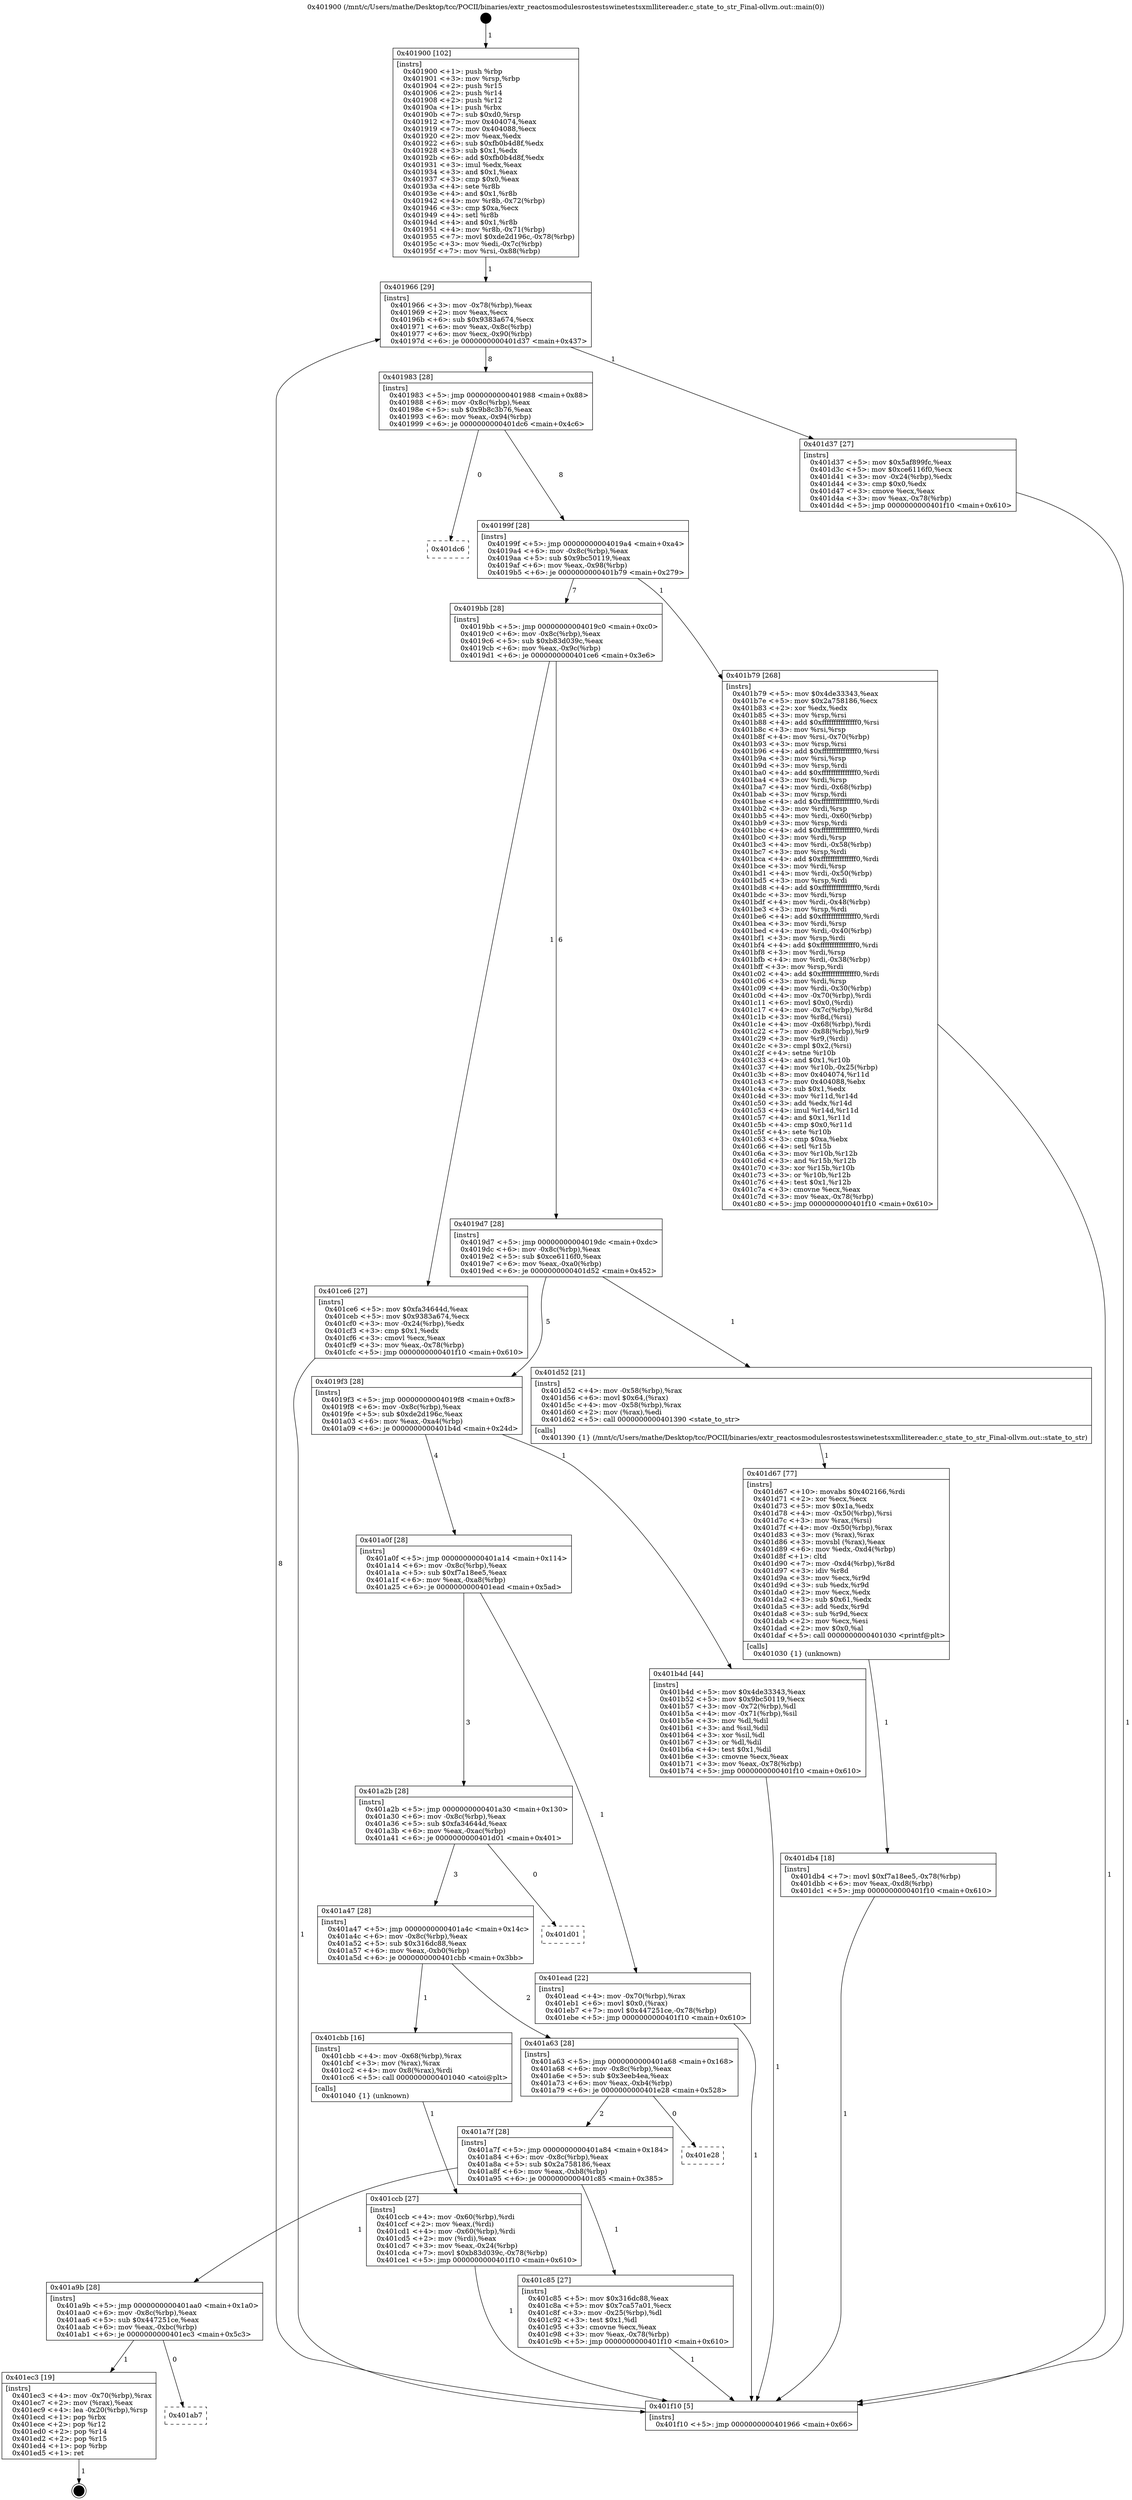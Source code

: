 digraph "0x401900" {
  label = "0x401900 (/mnt/c/Users/mathe/Desktop/tcc/POCII/binaries/extr_reactosmodulesrostestswinetestsxmllitereader.c_state_to_str_Final-ollvm.out::main(0))"
  labelloc = "t"
  node[shape=record]

  Entry [label="",width=0.3,height=0.3,shape=circle,fillcolor=black,style=filled]
  "0x401966" [label="{
     0x401966 [29]\l
     | [instrs]\l
     &nbsp;&nbsp;0x401966 \<+3\>: mov -0x78(%rbp),%eax\l
     &nbsp;&nbsp;0x401969 \<+2\>: mov %eax,%ecx\l
     &nbsp;&nbsp;0x40196b \<+6\>: sub $0x9383a674,%ecx\l
     &nbsp;&nbsp;0x401971 \<+6\>: mov %eax,-0x8c(%rbp)\l
     &nbsp;&nbsp;0x401977 \<+6\>: mov %ecx,-0x90(%rbp)\l
     &nbsp;&nbsp;0x40197d \<+6\>: je 0000000000401d37 \<main+0x437\>\l
  }"]
  "0x401d37" [label="{
     0x401d37 [27]\l
     | [instrs]\l
     &nbsp;&nbsp;0x401d37 \<+5\>: mov $0x5af899fc,%eax\l
     &nbsp;&nbsp;0x401d3c \<+5\>: mov $0xce6116f0,%ecx\l
     &nbsp;&nbsp;0x401d41 \<+3\>: mov -0x24(%rbp),%edx\l
     &nbsp;&nbsp;0x401d44 \<+3\>: cmp $0x0,%edx\l
     &nbsp;&nbsp;0x401d47 \<+3\>: cmove %ecx,%eax\l
     &nbsp;&nbsp;0x401d4a \<+3\>: mov %eax,-0x78(%rbp)\l
     &nbsp;&nbsp;0x401d4d \<+5\>: jmp 0000000000401f10 \<main+0x610\>\l
  }"]
  "0x401983" [label="{
     0x401983 [28]\l
     | [instrs]\l
     &nbsp;&nbsp;0x401983 \<+5\>: jmp 0000000000401988 \<main+0x88\>\l
     &nbsp;&nbsp;0x401988 \<+6\>: mov -0x8c(%rbp),%eax\l
     &nbsp;&nbsp;0x40198e \<+5\>: sub $0x9b8c3b76,%eax\l
     &nbsp;&nbsp;0x401993 \<+6\>: mov %eax,-0x94(%rbp)\l
     &nbsp;&nbsp;0x401999 \<+6\>: je 0000000000401dc6 \<main+0x4c6\>\l
  }"]
  Exit [label="",width=0.3,height=0.3,shape=circle,fillcolor=black,style=filled,peripheries=2]
  "0x401dc6" [label="{
     0x401dc6\l
  }", style=dashed]
  "0x40199f" [label="{
     0x40199f [28]\l
     | [instrs]\l
     &nbsp;&nbsp;0x40199f \<+5\>: jmp 00000000004019a4 \<main+0xa4\>\l
     &nbsp;&nbsp;0x4019a4 \<+6\>: mov -0x8c(%rbp),%eax\l
     &nbsp;&nbsp;0x4019aa \<+5\>: sub $0x9bc50119,%eax\l
     &nbsp;&nbsp;0x4019af \<+6\>: mov %eax,-0x98(%rbp)\l
     &nbsp;&nbsp;0x4019b5 \<+6\>: je 0000000000401b79 \<main+0x279\>\l
  }"]
  "0x401ab7" [label="{
     0x401ab7\l
  }", style=dashed]
  "0x401b79" [label="{
     0x401b79 [268]\l
     | [instrs]\l
     &nbsp;&nbsp;0x401b79 \<+5\>: mov $0x4de33343,%eax\l
     &nbsp;&nbsp;0x401b7e \<+5\>: mov $0x2a758186,%ecx\l
     &nbsp;&nbsp;0x401b83 \<+2\>: xor %edx,%edx\l
     &nbsp;&nbsp;0x401b85 \<+3\>: mov %rsp,%rsi\l
     &nbsp;&nbsp;0x401b88 \<+4\>: add $0xfffffffffffffff0,%rsi\l
     &nbsp;&nbsp;0x401b8c \<+3\>: mov %rsi,%rsp\l
     &nbsp;&nbsp;0x401b8f \<+4\>: mov %rsi,-0x70(%rbp)\l
     &nbsp;&nbsp;0x401b93 \<+3\>: mov %rsp,%rsi\l
     &nbsp;&nbsp;0x401b96 \<+4\>: add $0xfffffffffffffff0,%rsi\l
     &nbsp;&nbsp;0x401b9a \<+3\>: mov %rsi,%rsp\l
     &nbsp;&nbsp;0x401b9d \<+3\>: mov %rsp,%rdi\l
     &nbsp;&nbsp;0x401ba0 \<+4\>: add $0xfffffffffffffff0,%rdi\l
     &nbsp;&nbsp;0x401ba4 \<+3\>: mov %rdi,%rsp\l
     &nbsp;&nbsp;0x401ba7 \<+4\>: mov %rdi,-0x68(%rbp)\l
     &nbsp;&nbsp;0x401bab \<+3\>: mov %rsp,%rdi\l
     &nbsp;&nbsp;0x401bae \<+4\>: add $0xfffffffffffffff0,%rdi\l
     &nbsp;&nbsp;0x401bb2 \<+3\>: mov %rdi,%rsp\l
     &nbsp;&nbsp;0x401bb5 \<+4\>: mov %rdi,-0x60(%rbp)\l
     &nbsp;&nbsp;0x401bb9 \<+3\>: mov %rsp,%rdi\l
     &nbsp;&nbsp;0x401bbc \<+4\>: add $0xfffffffffffffff0,%rdi\l
     &nbsp;&nbsp;0x401bc0 \<+3\>: mov %rdi,%rsp\l
     &nbsp;&nbsp;0x401bc3 \<+4\>: mov %rdi,-0x58(%rbp)\l
     &nbsp;&nbsp;0x401bc7 \<+3\>: mov %rsp,%rdi\l
     &nbsp;&nbsp;0x401bca \<+4\>: add $0xfffffffffffffff0,%rdi\l
     &nbsp;&nbsp;0x401bce \<+3\>: mov %rdi,%rsp\l
     &nbsp;&nbsp;0x401bd1 \<+4\>: mov %rdi,-0x50(%rbp)\l
     &nbsp;&nbsp;0x401bd5 \<+3\>: mov %rsp,%rdi\l
     &nbsp;&nbsp;0x401bd8 \<+4\>: add $0xfffffffffffffff0,%rdi\l
     &nbsp;&nbsp;0x401bdc \<+3\>: mov %rdi,%rsp\l
     &nbsp;&nbsp;0x401bdf \<+4\>: mov %rdi,-0x48(%rbp)\l
     &nbsp;&nbsp;0x401be3 \<+3\>: mov %rsp,%rdi\l
     &nbsp;&nbsp;0x401be6 \<+4\>: add $0xfffffffffffffff0,%rdi\l
     &nbsp;&nbsp;0x401bea \<+3\>: mov %rdi,%rsp\l
     &nbsp;&nbsp;0x401bed \<+4\>: mov %rdi,-0x40(%rbp)\l
     &nbsp;&nbsp;0x401bf1 \<+3\>: mov %rsp,%rdi\l
     &nbsp;&nbsp;0x401bf4 \<+4\>: add $0xfffffffffffffff0,%rdi\l
     &nbsp;&nbsp;0x401bf8 \<+3\>: mov %rdi,%rsp\l
     &nbsp;&nbsp;0x401bfb \<+4\>: mov %rdi,-0x38(%rbp)\l
     &nbsp;&nbsp;0x401bff \<+3\>: mov %rsp,%rdi\l
     &nbsp;&nbsp;0x401c02 \<+4\>: add $0xfffffffffffffff0,%rdi\l
     &nbsp;&nbsp;0x401c06 \<+3\>: mov %rdi,%rsp\l
     &nbsp;&nbsp;0x401c09 \<+4\>: mov %rdi,-0x30(%rbp)\l
     &nbsp;&nbsp;0x401c0d \<+4\>: mov -0x70(%rbp),%rdi\l
     &nbsp;&nbsp;0x401c11 \<+6\>: movl $0x0,(%rdi)\l
     &nbsp;&nbsp;0x401c17 \<+4\>: mov -0x7c(%rbp),%r8d\l
     &nbsp;&nbsp;0x401c1b \<+3\>: mov %r8d,(%rsi)\l
     &nbsp;&nbsp;0x401c1e \<+4\>: mov -0x68(%rbp),%rdi\l
     &nbsp;&nbsp;0x401c22 \<+7\>: mov -0x88(%rbp),%r9\l
     &nbsp;&nbsp;0x401c29 \<+3\>: mov %r9,(%rdi)\l
     &nbsp;&nbsp;0x401c2c \<+3\>: cmpl $0x2,(%rsi)\l
     &nbsp;&nbsp;0x401c2f \<+4\>: setne %r10b\l
     &nbsp;&nbsp;0x401c33 \<+4\>: and $0x1,%r10b\l
     &nbsp;&nbsp;0x401c37 \<+4\>: mov %r10b,-0x25(%rbp)\l
     &nbsp;&nbsp;0x401c3b \<+8\>: mov 0x404074,%r11d\l
     &nbsp;&nbsp;0x401c43 \<+7\>: mov 0x404088,%ebx\l
     &nbsp;&nbsp;0x401c4a \<+3\>: sub $0x1,%edx\l
     &nbsp;&nbsp;0x401c4d \<+3\>: mov %r11d,%r14d\l
     &nbsp;&nbsp;0x401c50 \<+3\>: add %edx,%r14d\l
     &nbsp;&nbsp;0x401c53 \<+4\>: imul %r14d,%r11d\l
     &nbsp;&nbsp;0x401c57 \<+4\>: and $0x1,%r11d\l
     &nbsp;&nbsp;0x401c5b \<+4\>: cmp $0x0,%r11d\l
     &nbsp;&nbsp;0x401c5f \<+4\>: sete %r10b\l
     &nbsp;&nbsp;0x401c63 \<+3\>: cmp $0xa,%ebx\l
     &nbsp;&nbsp;0x401c66 \<+4\>: setl %r15b\l
     &nbsp;&nbsp;0x401c6a \<+3\>: mov %r10b,%r12b\l
     &nbsp;&nbsp;0x401c6d \<+3\>: and %r15b,%r12b\l
     &nbsp;&nbsp;0x401c70 \<+3\>: xor %r15b,%r10b\l
     &nbsp;&nbsp;0x401c73 \<+3\>: or %r10b,%r12b\l
     &nbsp;&nbsp;0x401c76 \<+4\>: test $0x1,%r12b\l
     &nbsp;&nbsp;0x401c7a \<+3\>: cmovne %ecx,%eax\l
     &nbsp;&nbsp;0x401c7d \<+3\>: mov %eax,-0x78(%rbp)\l
     &nbsp;&nbsp;0x401c80 \<+5\>: jmp 0000000000401f10 \<main+0x610\>\l
  }"]
  "0x4019bb" [label="{
     0x4019bb [28]\l
     | [instrs]\l
     &nbsp;&nbsp;0x4019bb \<+5\>: jmp 00000000004019c0 \<main+0xc0\>\l
     &nbsp;&nbsp;0x4019c0 \<+6\>: mov -0x8c(%rbp),%eax\l
     &nbsp;&nbsp;0x4019c6 \<+5\>: sub $0xb83d039c,%eax\l
     &nbsp;&nbsp;0x4019cb \<+6\>: mov %eax,-0x9c(%rbp)\l
     &nbsp;&nbsp;0x4019d1 \<+6\>: je 0000000000401ce6 \<main+0x3e6\>\l
  }"]
  "0x401ec3" [label="{
     0x401ec3 [19]\l
     | [instrs]\l
     &nbsp;&nbsp;0x401ec3 \<+4\>: mov -0x70(%rbp),%rax\l
     &nbsp;&nbsp;0x401ec7 \<+2\>: mov (%rax),%eax\l
     &nbsp;&nbsp;0x401ec9 \<+4\>: lea -0x20(%rbp),%rsp\l
     &nbsp;&nbsp;0x401ecd \<+1\>: pop %rbx\l
     &nbsp;&nbsp;0x401ece \<+2\>: pop %r12\l
     &nbsp;&nbsp;0x401ed0 \<+2\>: pop %r14\l
     &nbsp;&nbsp;0x401ed2 \<+2\>: pop %r15\l
     &nbsp;&nbsp;0x401ed4 \<+1\>: pop %rbp\l
     &nbsp;&nbsp;0x401ed5 \<+1\>: ret\l
  }"]
  "0x401ce6" [label="{
     0x401ce6 [27]\l
     | [instrs]\l
     &nbsp;&nbsp;0x401ce6 \<+5\>: mov $0xfa34644d,%eax\l
     &nbsp;&nbsp;0x401ceb \<+5\>: mov $0x9383a674,%ecx\l
     &nbsp;&nbsp;0x401cf0 \<+3\>: mov -0x24(%rbp),%edx\l
     &nbsp;&nbsp;0x401cf3 \<+3\>: cmp $0x1,%edx\l
     &nbsp;&nbsp;0x401cf6 \<+3\>: cmovl %ecx,%eax\l
     &nbsp;&nbsp;0x401cf9 \<+3\>: mov %eax,-0x78(%rbp)\l
     &nbsp;&nbsp;0x401cfc \<+5\>: jmp 0000000000401f10 \<main+0x610\>\l
  }"]
  "0x4019d7" [label="{
     0x4019d7 [28]\l
     | [instrs]\l
     &nbsp;&nbsp;0x4019d7 \<+5\>: jmp 00000000004019dc \<main+0xdc\>\l
     &nbsp;&nbsp;0x4019dc \<+6\>: mov -0x8c(%rbp),%eax\l
     &nbsp;&nbsp;0x4019e2 \<+5\>: sub $0xce6116f0,%eax\l
     &nbsp;&nbsp;0x4019e7 \<+6\>: mov %eax,-0xa0(%rbp)\l
     &nbsp;&nbsp;0x4019ed \<+6\>: je 0000000000401d52 \<main+0x452\>\l
  }"]
  "0x401db4" [label="{
     0x401db4 [18]\l
     | [instrs]\l
     &nbsp;&nbsp;0x401db4 \<+7\>: movl $0xf7a18ee5,-0x78(%rbp)\l
     &nbsp;&nbsp;0x401dbb \<+6\>: mov %eax,-0xd8(%rbp)\l
     &nbsp;&nbsp;0x401dc1 \<+5\>: jmp 0000000000401f10 \<main+0x610\>\l
  }"]
  "0x401d52" [label="{
     0x401d52 [21]\l
     | [instrs]\l
     &nbsp;&nbsp;0x401d52 \<+4\>: mov -0x58(%rbp),%rax\l
     &nbsp;&nbsp;0x401d56 \<+6\>: movl $0x64,(%rax)\l
     &nbsp;&nbsp;0x401d5c \<+4\>: mov -0x58(%rbp),%rax\l
     &nbsp;&nbsp;0x401d60 \<+2\>: mov (%rax),%edi\l
     &nbsp;&nbsp;0x401d62 \<+5\>: call 0000000000401390 \<state_to_str\>\l
     | [calls]\l
     &nbsp;&nbsp;0x401390 \{1\} (/mnt/c/Users/mathe/Desktop/tcc/POCII/binaries/extr_reactosmodulesrostestswinetestsxmllitereader.c_state_to_str_Final-ollvm.out::state_to_str)\l
  }"]
  "0x4019f3" [label="{
     0x4019f3 [28]\l
     | [instrs]\l
     &nbsp;&nbsp;0x4019f3 \<+5\>: jmp 00000000004019f8 \<main+0xf8\>\l
     &nbsp;&nbsp;0x4019f8 \<+6\>: mov -0x8c(%rbp),%eax\l
     &nbsp;&nbsp;0x4019fe \<+5\>: sub $0xde2d196c,%eax\l
     &nbsp;&nbsp;0x401a03 \<+6\>: mov %eax,-0xa4(%rbp)\l
     &nbsp;&nbsp;0x401a09 \<+6\>: je 0000000000401b4d \<main+0x24d\>\l
  }"]
  "0x401d67" [label="{
     0x401d67 [77]\l
     | [instrs]\l
     &nbsp;&nbsp;0x401d67 \<+10\>: movabs $0x402166,%rdi\l
     &nbsp;&nbsp;0x401d71 \<+2\>: xor %ecx,%ecx\l
     &nbsp;&nbsp;0x401d73 \<+5\>: mov $0x1a,%edx\l
     &nbsp;&nbsp;0x401d78 \<+4\>: mov -0x50(%rbp),%rsi\l
     &nbsp;&nbsp;0x401d7c \<+3\>: mov %rax,(%rsi)\l
     &nbsp;&nbsp;0x401d7f \<+4\>: mov -0x50(%rbp),%rax\l
     &nbsp;&nbsp;0x401d83 \<+3\>: mov (%rax),%rax\l
     &nbsp;&nbsp;0x401d86 \<+3\>: movsbl (%rax),%eax\l
     &nbsp;&nbsp;0x401d89 \<+6\>: mov %edx,-0xd4(%rbp)\l
     &nbsp;&nbsp;0x401d8f \<+1\>: cltd\l
     &nbsp;&nbsp;0x401d90 \<+7\>: mov -0xd4(%rbp),%r8d\l
     &nbsp;&nbsp;0x401d97 \<+3\>: idiv %r8d\l
     &nbsp;&nbsp;0x401d9a \<+3\>: mov %ecx,%r9d\l
     &nbsp;&nbsp;0x401d9d \<+3\>: sub %edx,%r9d\l
     &nbsp;&nbsp;0x401da0 \<+2\>: mov %ecx,%edx\l
     &nbsp;&nbsp;0x401da2 \<+3\>: sub $0x61,%edx\l
     &nbsp;&nbsp;0x401da5 \<+3\>: add %edx,%r9d\l
     &nbsp;&nbsp;0x401da8 \<+3\>: sub %r9d,%ecx\l
     &nbsp;&nbsp;0x401dab \<+2\>: mov %ecx,%esi\l
     &nbsp;&nbsp;0x401dad \<+2\>: mov $0x0,%al\l
     &nbsp;&nbsp;0x401daf \<+5\>: call 0000000000401030 \<printf@plt\>\l
     | [calls]\l
     &nbsp;&nbsp;0x401030 \{1\} (unknown)\l
  }"]
  "0x401b4d" [label="{
     0x401b4d [44]\l
     | [instrs]\l
     &nbsp;&nbsp;0x401b4d \<+5\>: mov $0x4de33343,%eax\l
     &nbsp;&nbsp;0x401b52 \<+5\>: mov $0x9bc50119,%ecx\l
     &nbsp;&nbsp;0x401b57 \<+3\>: mov -0x72(%rbp),%dl\l
     &nbsp;&nbsp;0x401b5a \<+4\>: mov -0x71(%rbp),%sil\l
     &nbsp;&nbsp;0x401b5e \<+3\>: mov %dl,%dil\l
     &nbsp;&nbsp;0x401b61 \<+3\>: and %sil,%dil\l
     &nbsp;&nbsp;0x401b64 \<+3\>: xor %sil,%dl\l
     &nbsp;&nbsp;0x401b67 \<+3\>: or %dl,%dil\l
     &nbsp;&nbsp;0x401b6a \<+4\>: test $0x1,%dil\l
     &nbsp;&nbsp;0x401b6e \<+3\>: cmovne %ecx,%eax\l
     &nbsp;&nbsp;0x401b71 \<+3\>: mov %eax,-0x78(%rbp)\l
     &nbsp;&nbsp;0x401b74 \<+5\>: jmp 0000000000401f10 \<main+0x610\>\l
  }"]
  "0x401a0f" [label="{
     0x401a0f [28]\l
     | [instrs]\l
     &nbsp;&nbsp;0x401a0f \<+5\>: jmp 0000000000401a14 \<main+0x114\>\l
     &nbsp;&nbsp;0x401a14 \<+6\>: mov -0x8c(%rbp),%eax\l
     &nbsp;&nbsp;0x401a1a \<+5\>: sub $0xf7a18ee5,%eax\l
     &nbsp;&nbsp;0x401a1f \<+6\>: mov %eax,-0xa8(%rbp)\l
     &nbsp;&nbsp;0x401a25 \<+6\>: je 0000000000401ead \<main+0x5ad\>\l
  }"]
  "0x401f10" [label="{
     0x401f10 [5]\l
     | [instrs]\l
     &nbsp;&nbsp;0x401f10 \<+5\>: jmp 0000000000401966 \<main+0x66\>\l
  }"]
  "0x401900" [label="{
     0x401900 [102]\l
     | [instrs]\l
     &nbsp;&nbsp;0x401900 \<+1\>: push %rbp\l
     &nbsp;&nbsp;0x401901 \<+3\>: mov %rsp,%rbp\l
     &nbsp;&nbsp;0x401904 \<+2\>: push %r15\l
     &nbsp;&nbsp;0x401906 \<+2\>: push %r14\l
     &nbsp;&nbsp;0x401908 \<+2\>: push %r12\l
     &nbsp;&nbsp;0x40190a \<+1\>: push %rbx\l
     &nbsp;&nbsp;0x40190b \<+7\>: sub $0xd0,%rsp\l
     &nbsp;&nbsp;0x401912 \<+7\>: mov 0x404074,%eax\l
     &nbsp;&nbsp;0x401919 \<+7\>: mov 0x404088,%ecx\l
     &nbsp;&nbsp;0x401920 \<+2\>: mov %eax,%edx\l
     &nbsp;&nbsp;0x401922 \<+6\>: sub $0xfb0b4d8f,%edx\l
     &nbsp;&nbsp;0x401928 \<+3\>: sub $0x1,%edx\l
     &nbsp;&nbsp;0x40192b \<+6\>: add $0xfb0b4d8f,%edx\l
     &nbsp;&nbsp;0x401931 \<+3\>: imul %edx,%eax\l
     &nbsp;&nbsp;0x401934 \<+3\>: and $0x1,%eax\l
     &nbsp;&nbsp;0x401937 \<+3\>: cmp $0x0,%eax\l
     &nbsp;&nbsp;0x40193a \<+4\>: sete %r8b\l
     &nbsp;&nbsp;0x40193e \<+4\>: and $0x1,%r8b\l
     &nbsp;&nbsp;0x401942 \<+4\>: mov %r8b,-0x72(%rbp)\l
     &nbsp;&nbsp;0x401946 \<+3\>: cmp $0xa,%ecx\l
     &nbsp;&nbsp;0x401949 \<+4\>: setl %r8b\l
     &nbsp;&nbsp;0x40194d \<+4\>: and $0x1,%r8b\l
     &nbsp;&nbsp;0x401951 \<+4\>: mov %r8b,-0x71(%rbp)\l
     &nbsp;&nbsp;0x401955 \<+7\>: movl $0xde2d196c,-0x78(%rbp)\l
     &nbsp;&nbsp;0x40195c \<+3\>: mov %edi,-0x7c(%rbp)\l
     &nbsp;&nbsp;0x40195f \<+7\>: mov %rsi,-0x88(%rbp)\l
  }"]
  "0x401ccb" [label="{
     0x401ccb [27]\l
     | [instrs]\l
     &nbsp;&nbsp;0x401ccb \<+4\>: mov -0x60(%rbp),%rdi\l
     &nbsp;&nbsp;0x401ccf \<+2\>: mov %eax,(%rdi)\l
     &nbsp;&nbsp;0x401cd1 \<+4\>: mov -0x60(%rbp),%rdi\l
     &nbsp;&nbsp;0x401cd5 \<+2\>: mov (%rdi),%eax\l
     &nbsp;&nbsp;0x401cd7 \<+3\>: mov %eax,-0x24(%rbp)\l
     &nbsp;&nbsp;0x401cda \<+7\>: movl $0xb83d039c,-0x78(%rbp)\l
     &nbsp;&nbsp;0x401ce1 \<+5\>: jmp 0000000000401f10 \<main+0x610\>\l
  }"]
  "0x401a9b" [label="{
     0x401a9b [28]\l
     | [instrs]\l
     &nbsp;&nbsp;0x401a9b \<+5\>: jmp 0000000000401aa0 \<main+0x1a0\>\l
     &nbsp;&nbsp;0x401aa0 \<+6\>: mov -0x8c(%rbp),%eax\l
     &nbsp;&nbsp;0x401aa6 \<+5\>: sub $0x447251ce,%eax\l
     &nbsp;&nbsp;0x401aab \<+6\>: mov %eax,-0xbc(%rbp)\l
     &nbsp;&nbsp;0x401ab1 \<+6\>: je 0000000000401ec3 \<main+0x5c3\>\l
  }"]
  "0x401ead" [label="{
     0x401ead [22]\l
     | [instrs]\l
     &nbsp;&nbsp;0x401ead \<+4\>: mov -0x70(%rbp),%rax\l
     &nbsp;&nbsp;0x401eb1 \<+6\>: movl $0x0,(%rax)\l
     &nbsp;&nbsp;0x401eb7 \<+7\>: movl $0x447251ce,-0x78(%rbp)\l
     &nbsp;&nbsp;0x401ebe \<+5\>: jmp 0000000000401f10 \<main+0x610\>\l
  }"]
  "0x401a2b" [label="{
     0x401a2b [28]\l
     | [instrs]\l
     &nbsp;&nbsp;0x401a2b \<+5\>: jmp 0000000000401a30 \<main+0x130\>\l
     &nbsp;&nbsp;0x401a30 \<+6\>: mov -0x8c(%rbp),%eax\l
     &nbsp;&nbsp;0x401a36 \<+5\>: sub $0xfa34644d,%eax\l
     &nbsp;&nbsp;0x401a3b \<+6\>: mov %eax,-0xac(%rbp)\l
     &nbsp;&nbsp;0x401a41 \<+6\>: je 0000000000401d01 \<main+0x401\>\l
  }"]
  "0x401c85" [label="{
     0x401c85 [27]\l
     | [instrs]\l
     &nbsp;&nbsp;0x401c85 \<+5\>: mov $0x316dc88,%eax\l
     &nbsp;&nbsp;0x401c8a \<+5\>: mov $0x7ca57a01,%ecx\l
     &nbsp;&nbsp;0x401c8f \<+3\>: mov -0x25(%rbp),%dl\l
     &nbsp;&nbsp;0x401c92 \<+3\>: test $0x1,%dl\l
     &nbsp;&nbsp;0x401c95 \<+3\>: cmovne %ecx,%eax\l
     &nbsp;&nbsp;0x401c98 \<+3\>: mov %eax,-0x78(%rbp)\l
     &nbsp;&nbsp;0x401c9b \<+5\>: jmp 0000000000401f10 \<main+0x610\>\l
  }"]
  "0x401d01" [label="{
     0x401d01\l
  }", style=dashed]
  "0x401a47" [label="{
     0x401a47 [28]\l
     | [instrs]\l
     &nbsp;&nbsp;0x401a47 \<+5\>: jmp 0000000000401a4c \<main+0x14c\>\l
     &nbsp;&nbsp;0x401a4c \<+6\>: mov -0x8c(%rbp),%eax\l
     &nbsp;&nbsp;0x401a52 \<+5\>: sub $0x316dc88,%eax\l
     &nbsp;&nbsp;0x401a57 \<+6\>: mov %eax,-0xb0(%rbp)\l
     &nbsp;&nbsp;0x401a5d \<+6\>: je 0000000000401cbb \<main+0x3bb\>\l
  }"]
  "0x401a7f" [label="{
     0x401a7f [28]\l
     | [instrs]\l
     &nbsp;&nbsp;0x401a7f \<+5\>: jmp 0000000000401a84 \<main+0x184\>\l
     &nbsp;&nbsp;0x401a84 \<+6\>: mov -0x8c(%rbp),%eax\l
     &nbsp;&nbsp;0x401a8a \<+5\>: sub $0x2a758186,%eax\l
     &nbsp;&nbsp;0x401a8f \<+6\>: mov %eax,-0xb8(%rbp)\l
     &nbsp;&nbsp;0x401a95 \<+6\>: je 0000000000401c85 \<main+0x385\>\l
  }"]
  "0x401cbb" [label="{
     0x401cbb [16]\l
     | [instrs]\l
     &nbsp;&nbsp;0x401cbb \<+4\>: mov -0x68(%rbp),%rax\l
     &nbsp;&nbsp;0x401cbf \<+3\>: mov (%rax),%rax\l
     &nbsp;&nbsp;0x401cc2 \<+4\>: mov 0x8(%rax),%rdi\l
     &nbsp;&nbsp;0x401cc6 \<+5\>: call 0000000000401040 \<atoi@plt\>\l
     | [calls]\l
     &nbsp;&nbsp;0x401040 \{1\} (unknown)\l
  }"]
  "0x401a63" [label="{
     0x401a63 [28]\l
     | [instrs]\l
     &nbsp;&nbsp;0x401a63 \<+5\>: jmp 0000000000401a68 \<main+0x168\>\l
     &nbsp;&nbsp;0x401a68 \<+6\>: mov -0x8c(%rbp),%eax\l
     &nbsp;&nbsp;0x401a6e \<+5\>: sub $0x3eeb4ea,%eax\l
     &nbsp;&nbsp;0x401a73 \<+6\>: mov %eax,-0xb4(%rbp)\l
     &nbsp;&nbsp;0x401a79 \<+6\>: je 0000000000401e28 \<main+0x528\>\l
  }"]
  "0x401e28" [label="{
     0x401e28\l
  }", style=dashed]
  Entry -> "0x401900" [label=" 1"]
  "0x401966" -> "0x401d37" [label=" 1"]
  "0x401966" -> "0x401983" [label=" 8"]
  "0x401ec3" -> Exit [label=" 1"]
  "0x401983" -> "0x401dc6" [label=" 0"]
  "0x401983" -> "0x40199f" [label=" 8"]
  "0x401a9b" -> "0x401ab7" [label=" 0"]
  "0x40199f" -> "0x401b79" [label=" 1"]
  "0x40199f" -> "0x4019bb" [label=" 7"]
  "0x401a9b" -> "0x401ec3" [label=" 1"]
  "0x4019bb" -> "0x401ce6" [label=" 1"]
  "0x4019bb" -> "0x4019d7" [label=" 6"]
  "0x401ead" -> "0x401f10" [label=" 1"]
  "0x4019d7" -> "0x401d52" [label=" 1"]
  "0x4019d7" -> "0x4019f3" [label=" 5"]
  "0x401db4" -> "0x401f10" [label=" 1"]
  "0x4019f3" -> "0x401b4d" [label=" 1"]
  "0x4019f3" -> "0x401a0f" [label=" 4"]
  "0x401b4d" -> "0x401f10" [label=" 1"]
  "0x401900" -> "0x401966" [label=" 1"]
  "0x401f10" -> "0x401966" [label=" 8"]
  "0x401d67" -> "0x401db4" [label=" 1"]
  "0x401b79" -> "0x401f10" [label=" 1"]
  "0x401d52" -> "0x401d67" [label=" 1"]
  "0x401a0f" -> "0x401ead" [label=" 1"]
  "0x401a0f" -> "0x401a2b" [label=" 3"]
  "0x401d37" -> "0x401f10" [label=" 1"]
  "0x401a2b" -> "0x401d01" [label=" 0"]
  "0x401a2b" -> "0x401a47" [label=" 3"]
  "0x401ce6" -> "0x401f10" [label=" 1"]
  "0x401a47" -> "0x401cbb" [label=" 1"]
  "0x401a47" -> "0x401a63" [label=" 2"]
  "0x401cbb" -> "0x401ccb" [label=" 1"]
  "0x401a63" -> "0x401e28" [label=" 0"]
  "0x401a63" -> "0x401a7f" [label=" 2"]
  "0x401ccb" -> "0x401f10" [label=" 1"]
  "0x401a7f" -> "0x401c85" [label=" 1"]
  "0x401a7f" -> "0x401a9b" [label=" 1"]
  "0x401c85" -> "0x401f10" [label=" 1"]
}
